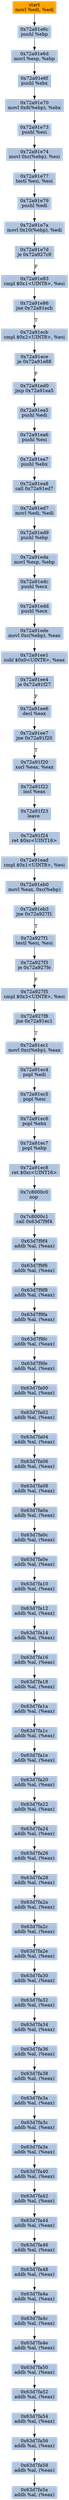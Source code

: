 digraph G {
node[shape=rectangle,style=filled,fillcolor=lightsteelblue,color=lightsteelblue]
bgcolor="transparent"
a0x72a91e6amovl_edi_edi[label="start\nmovl %edi, %edi",color="lightgrey",fillcolor="orange"];
a0x72a91e6cpushl_ebp[label="0x72a91e6c\npushl %ebp"];
a0x72a91e6dmovl_esp_ebp[label="0x72a91e6d\nmovl %esp, %ebp"];
a0x72a91e6fpushl_ebx[label="0x72a91e6f\npushl %ebx"];
a0x72a91e70movl_0x8ebp__ebx[label="0x72a91e70\nmovl 0x8(%ebp), %ebx"];
a0x72a91e73pushl_esi[label="0x72a91e73\npushl %esi"];
a0x72a91e74movl_0xcebp__esi[label="0x72a91e74\nmovl 0xc(%ebp), %esi"];
a0x72a91e77testl_esi_esi[label="0x72a91e77\ntestl %esi, %esi"];
a0x72a91e79pushl_edi[label="0x72a91e79\npushl %edi"];
a0x72a91e7amovl_0x10ebp__edi[label="0x72a91e7a\nmovl 0x10(%ebp), %edi"];
a0x72a91e7dje_0x72a927c9[label="0x72a91e7d\nje 0x72a927c9"];
a0x72a91e83cmpl_0x1UINT8_esi[label="0x72a91e83\ncmpl $0x1<UINT8>, %esi"];
a0x72a91e86jne_0x72a91ecb[label="0x72a91e86\njne 0x72a91ecb"];
a0x72a91ecbcmpl_0x2UINT8_esi[label="0x72a91ecb\ncmpl $0x2<UINT8>, %esi"];
a0x72a91eceje_0x72a91e88[label="0x72a91ece\nje 0x72a91e88"];
a0x72a91ed0jmp_0x72a91ea5[label="0x72a91ed0\njmp 0x72a91ea5"];
a0x72a91ea5pushl_edi[label="0x72a91ea5\npushl %edi"];
a0x72a91ea6pushl_esi[label="0x72a91ea6\npushl %esi"];
a0x72a91ea7pushl_ebx[label="0x72a91ea7\npushl %ebx"];
a0x72a91ea8call_0x72a91ed7[label="0x72a91ea8\ncall 0x72a91ed7"];
a0x72a91ed7movl_edi_edi[label="0x72a91ed7\nmovl %edi, %edi"];
a0x72a91ed9pushl_ebp[label="0x72a91ed9\npushl %ebp"];
a0x72a91edamovl_esp_ebp[label="0x72a91eda\nmovl %esp, %ebp"];
a0x72a91edcpushl_ecx[label="0x72a91edc\npushl %ecx"];
a0x72a91eddpushl_ecx[label="0x72a91edd\npushl %ecx"];
a0x72a91edemovl_0xcebp__eax[label="0x72a91ede\nmovl 0xc(%ebp), %eax"];
a0x72a91ee1subl_0x0UINT8_eax[label="0x72a91ee1\nsubl $0x0<UINT8>, %eax"];
a0x72a91ee4je_0x72a91f27[label="0x72a91ee4\nje 0x72a91f27"];
a0x72a91ee6decl_eax[label="0x72a91ee6\ndecl %eax"];
a0x72a91ee7jne_0x72a91f20[label="0x72a91ee7\njne 0x72a91f20"];
a0x72a91f20xorl_eax_eax[label="0x72a91f20\nxorl %eax, %eax"];
a0x72a91f22incl_eax[label="0x72a91f22\nincl %eax"];
a0x72a91f23leave_[label="0x72a91f23\nleave "];
a0x72a91f24ret_0xcUINT16[label="0x72a91f24\nret $0xc<UINT16>"];
a0x72a91eadcmpl_0x1UINT8_esi[label="0x72a91ead\ncmpl $0x1<UINT8>, %esi"];
a0x72a91eb0movl_eax_0xcebp_[label="0x72a91eb0\nmovl %eax, 0xc(%ebp)"];
a0x72a91eb3jne_0x72a927f1[label="0x72a91eb3\njne 0x72a927f1"];
a0x72a927f1testl_esi_esi[label="0x72a927f1\ntestl %esi, %esi"];
a0x72a927f3je_0x72a927fe[label="0x72a927f3\nje 0x72a927fe"];
a0x72a927f5cmpl_0x3UINT8_esi[label="0x72a927f5\ncmpl $0x3<UINT8>, %esi"];
a0x72a927f8jne_0x72a91ec1[label="0x72a927f8\njne 0x72a91ec1"];
a0x72a91ec1movl_0xcebp__eax[label="0x72a91ec1\nmovl 0xc(%ebp), %eax"];
a0x72a91ec4popl_edi[label="0x72a91ec4\npopl %edi"];
a0x72a91ec5popl_esi[label="0x72a91ec5\npopl %esi"];
a0x72a91ec6popl_ebx[label="0x72a91ec6\npopl %ebx"];
a0x72a91ec7popl_ebp[label="0x72a91ec7\npopl %ebp"];
a0x72a91ec8ret_0xcUINT16[label="0x72a91ec8\nret $0xc<UINT16>"];
a0x7c8000c0nop_[label="0x7c8000c0\nnop "];
a0x7c8000c1call_0x63d7f9f4[label="0x7c8000c1\ncall 0x63d7f9f4"];
a0x63d7f9f4addb_al_eax_[label="0x63d7f9f4\naddb %al, (%eax)"];
a0x63d7f9f6addb_al_eax_[label="0x63d7f9f6\naddb %al, (%eax)"];
a0x63d7f9f8addb_al_eax_[label="0x63d7f9f8\naddb %al, (%eax)"];
a0x63d7f9faaddb_al_eax_[label="0x63d7f9fa\naddb %al, (%eax)"];
a0x63d7f9fcaddb_al_eax_[label="0x63d7f9fc\naddb %al, (%eax)"];
a0x63d7f9feaddb_al_eax_[label="0x63d7f9fe\naddb %al, (%eax)"];
a0x63d7fa00addb_al_eax_[label="0x63d7fa00\naddb %al, (%eax)"];
a0x63d7fa02addb_al_eax_[label="0x63d7fa02\naddb %al, (%eax)"];
a0x63d7fa04addb_al_eax_[label="0x63d7fa04\naddb %al, (%eax)"];
a0x63d7fa06addb_al_eax_[label="0x63d7fa06\naddb %al, (%eax)"];
a0x63d7fa08addb_al_eax_[label="0x63d7fa08\naddb %al, (%eax)"];
a0x63d7fa0aaddb_al_eax_[label="0x63d7fa0a\naddb %al, (%eax)"];
a0x63d7fa0caddb_al_eax_[label="0x63d7fa0c\naddb %al, (%eax)"];
a0x63d7fa0eaddb_al_eax_[label="0x63d7fa0e\naddb %al, (%eax)"];
a0x63d7fa10addb_al_eax_[label="0x63d7fa10\naddb %al, (%eax)"];
a0x63d7fa12addb_al_eax_[label="0x63d7fa12\naddb %al, (%eax)"];
a0x63d7fa14addb_al_eax_[label="0x63d7fa14\naddb %al, (%eax)"];
a0x63d7fa16addb_al_eax_[label="0x63d7fa16\naddb %al, (%eax)"];
a0x63d7fa18addb_al_eax_[label="0x63d7fa18\naddb %al, (%eax)"];
a0x63d7fa1aaddb_al_eax_[label="0x63d7fa1a\naddb %al, (%eax)"];
a0x63d7fa1caddb_al_eax_[label="0x63d7fa1c\naddb %al, (%eax)"];
a0x63d7fa1eaddb_al_eax_[label="0x63d7fa1e\naddb %al, (%eax)"];
a0x63d7fa20addb_al_eax_[label="0x63d7fa20\naddb %al, (%eax)"];
a0x63d7fa22addb_al_eax_[label="0x63d7fa22\naddb %al, (%eax)"];
a0x63d7fa24addb_al_eax_[label="0x63d7fa24\naddb %al, (%eax)"];
a0x63d7fa26addb_al_eax_[label="0x63d7fa26\naddb %al, (%eax)"];
a0x63d7fa28addb_al_eax_[label="0x63d7fa28\naddb %al, (%eax)"];
a0x63d7fa2aaddb_al_eax_[label="0x63d7fa2a\naddb %al, (%eax)"];
a0x63d7fa2caddb_al_eax_[label="0x63d7fa2c\naddb %al, (%eax)"];
a0x63d7fa2eaddb_al_eax_[label="0x63d7fa2e\naddb %al, (%eax)"];
a0x63d7fa30addb_al_eax_[label="0x63d7fa30\naddb %al, (%eax)"];
a0x63d7fa32addb_al_eax_[label="0x63d7fa32\naddb %al, (%eax)"];
a0x63d7fa34addb_al_eax_[label="0x63d7fa34\naddb %al, (%eax)"];
a0x63d7fa36addb_al_eax_[label="0x63d7fa36\naddb %al, (%eax)"];
a0x63d7fa38addb_al_eax_[label="0x63d7fa38\naddb %al, (%eax)"];
a0x63d7fa3aaddb_al_eax_[label="0x63d7fa3a\naddb %al, (%eax)"];
a0x63d7fa3caddb_al_eax_[label="0x63d7fa3c\naddb %al, (%eax)"];
a0x63d7fa3eaddb_al_eax_[label="0x63d7fa3e\naddb %al, (%eax)"];
a0x63d7fa40addb_al_eax_[label="0x63d7fa40\naddb %al, (%eax)"];
a0x63d7fa42addb_al_eax_[label="0x63d7fa42\naddb %al, (%eax)"];
a0x63d7fa44addb_al_eax_[label="0x63d7fa44\naddb %al, (%eax)"];
a0x63d7fa46addb_al_eax_[label="0x63d7fa46\naddb %al, (%eax)"];
a0x63d7fa48addb_al_eax_[label="0x63d7fa48\naddb %al, (%eax)"];
a0x63d7fa4aaddb_al_eax_[label="0x63d7fa4a\naddb %al, (%eax)"];
a0x63d7fa4caddb_al_eax_[label="0x63d7fa4c\naddb %al, (%eax)"];
a0x63d7fa4eaddb_al_eax_[label="0x63d7fa4e\naddb %al, (%eax)"];
a0x63d7fa50addb_al_eax_[label="0x63d7fa50\naddb %al, (%eax)"];
a0x63d7fa52addb_al_eax_[label="0x63d7fa52\naddb %al, (%eax)"];
a0x63d7fa54addb_al_eax_[label="0x63d7fa54\naddb %al, (%eax)"];
a0x63d7fa56addb_al_eax_[label="0x63d7fa56\naddb %al, (%eax)"];
a0x63d7fa58addb_al_eax_[label="0x63d7fa58\naddb %al, (%eax)"];
a0x63d7fa5aaddb_al_eax_[label="0x63d7fa5a\naddb %al, (%eax)"];
a0x72a91e6amovl_edi_edi -> a0x72a91e6cpushl_ebp [color="#000000"];
a0x72a91e6cpushl_ebp -> a0x72a91e6dmovl_esp_ebp [color="#000000"];
a0x72a91e6dmovl_esp_ebp -> a0x72a91e6fpushl_ebx [color="#000000"];
a0x72a91e6fpushl_ebx -> a0x72a91e70movl_0x8ebp__ebx [color="#000000"];
a0x72a91e70movl_0x8ebp__ebx -> a0x72a91e73pushl_esi [color="#000000"];
a0x72a91e73pushl_esi -> a0x72a91e74movl_0xcebp__esi [color="#000000"];
a0x72a91e74movl_0xcebp__esi -> a0x72a91e77testl_esi_esi [color="#000000"];
a0x72a91e77testl_esi_esi -> a0x72a91e79pushl_edi [color="#000000"];
a0x72a91e79pushl_edi -> a0x72a91e7amovl_0x10ebp__edi [color="#000000"];
a0x72a91e7amovl_0x10ebp__edi -> a0x72a91e7dje_0x72a927c9 [color="#000000"];
a0x72a91e7dje_0x72a927c9 -> a0x72a91e83cmpl_0x1UINT8_esi [color="#000000",label="F"];
a0x72a91e83cmpl_0x1UINT8_esi -> a0x72a91e86jne_0x72a91ecb [color="#000000"];
a0x72a91e86jne_0x72a91ecb -> a0x72a91ecbcmpl_0x2UINT8_esi [color="#000000",label="T"];
a0x72a91ecbcmpl_0x2UINT8_esi -> a0x72a91eceje_0x72a91e88 [color="#000000"];
a0x72a91eceje_0x72a91e88 -> a0x72a91ed0jmp_0x72a91ea5 [color="#000000",label="F"];
a0x72a91ed0jmp_0x72a91ea5 -> a0x72a91ea5pushl_edi [color="#000000"];
a0x72a91ea5pushl_edi -> a0x72a91ea6pushl_esi [color="#000000"];
a0x72a91ea6pushl_esi -> a0x72a91ea7pushl_ebx [color="#000000"];
a0x72a91ea7pushl_ebx -> a0x72a91ea8call_0x72a91ed7 [color="#000000"];
a0x72a91ea8call_0x72a91ed7 -> a0x72a91ed7movl_edi_edi [color="#000000"];
a0x72a91ed7movl_edi_edi -> a0x72a91ed9pushl_ebp [color="#000000"];
a0x72a91ed9pushl_ebp -> a0x72a91edamovl_esp_ebp [color="#000000"];
a0x72a91edamovl_esp_ebp -> a0x72a91edcpushl_ecx [color="#000000"];
a0x72a91edcpushl_ecx -> a0x72a91eddpushl_ecx [color="#000000"];
a0x72a91eddpushl_ecx -> a0x72a91edemovl_0xcebp__eax [color="#000000"];
a0x72a91edemovl_0xcebp__eax -> a0x72a91ee1subl_0x0UINT8_eax [color="#000000"];
a0x72a91ee1subl_0x0UINT8_eax -> a0x72a91ee4je_0x72a91f27 [color="#000000"];
a0x72a91ee4je_0x72a91f27 -> a0x72a91ee6decl_eax [color="#000000",label="F"];
a0x72a91ee6decl_eax -> a0x72a91ee7jne_0x72a91f20 [color="#000000"];
a0x72a91ee7jne_0x72a91f20 -> a0x72a91f20xorl_eax_eax [color="#000000",label="T"];
a0x72a91f20xorl_eax_eax -> a0x72a91f22incl_eax [color="#000000"];
a0x72a91f22incl_eax -> a0x72a91f23leave_ [color="#000000"];
a0x72a91f23leave_ -> a0x72a91f24ret_0xcUINT16 [color="#000000"];
a0x72a91f24ret_0xcUINT16 -> a0x72a91eadcmpl_0x1UINT8_esi [color="#000000"];
a0x72a91eadcmpl_0x1UINT8_esi -> a0x72a91eb0movl_eax_0xcebp_ [color="#000000"];
a0x72a91eb0movl_eax_0xcebp_ -> a0x72a91eb3jne_0x72a927f1 [color="#000000"];
a0x72a91eb3jne_0x72a927f1 -> a0x72a927f1testl_esi_esi [color="#000000",label="T"];
a0x72a927f1testl_esi_esi -> a0x72a927f3je_0x72a927fe [color="#000000"];
a0x72a927f3je_0x72a927fe -> a0x72a927f5cmpl_0x3UINT8_esi [color="#000000",label="F"];
a0x72a927f5cmpl_0x3UINT8_esi -> a0x72a927f8jne_0x72a91ec1 [color="#000000"];
a0x72a927f8jne_0x72a91ec1 -> a0x72a91ec1movl_0xcebp__eax [color="#000000",label="T"];
a0x72a91ec1movl_0xcebp__eax -> a0x72a91ec4popl_edi [color="#000000"];
a0x72a91ec4popl_edi -> a0x72a91ec5popl_esi [color="#000000"];
a0x72a91ec5popl_esi -> a0x72a91ec6popl_ebx [color="#000000"];
a0x72a91ec6popl_ebx -> a0x72a91ec7popl_ebp [color="#000000"];
a0x72a91ec7popl_ebp -> a0x72a91ec8ret_0xcUINT16 [color="#000000"];
a0x72a91ec8ret_0xcUINT16 -> a0x7c8000c0nop_ [color="#000000"];
a0x7c8000c0nop_ -> a0x7c8000c1call_0x63d7f9f4 [color="#000000"];
a0x7c8000c1call_0x63d7f9f4 -> a0x63d7f9f4addb_al_eax_ [color="#000000"];
a0x63d7f9f4addb_al_eax_ -> a0x63d7f9f6addb_al_eax_ [color="#000000"];
a0x63d7f9f6addb_al_eax_ -> a0x63d7f9f8addb_al_eax_ [color="#000000"];
a0x63d7f9f8addb_al_eax_ -> a0x63d7f9faaddb_al_eax_ [color="#000000"];
a0x63d7f9faaddb_al_eax_ -> a0x63d7f9fcaddb_al_eax_ [color="#000000"];
a0x63d7f9fcaddb_al_eax_ -> a0x63d7f9feaddb_al_eax_ [color="#000000"];
a0x63d7f9feaddb_al_eax_ -> a0x63d7fa00addb_al_eax_ [color="#000000"];
a0x63d7fa00addb_al_eax_ -> a0x63d7fa02addb_al_eax_ [color="#000000"];
a0x63d7fa02addb_al_eax_ -> a0x63d7fa04addb_al_eax_ [color="#000000"];
a0x63d7fa04addb_al_eax_ -> a0x63d7fa06addb_al_eax_ [color="#000000"];
a0x63d7fa06addb_al_eax_ -> a0x63d7fa08addb_al_eax_ [color="#000000"];
a0x63d7fa08addb_al_eax_ -> a0x63d7fa0aaddb_al_eax_ [color="#000000"];
a0x63d7fa0aaddb_al_eax_ -> a0x63d7fa0caddb_al_eax_ [color="#000000"];
a0x63d7fa0caddb_al_eax_ -> a0x63d7fa0eaddb_al_eax_ [color="#000000"];
a0x63d7fa0eaddb_al_eax_ -> a0x63d7fa10addb_al_eax_ [color="#000000"];
a0x63d7fa10addb_al_eax_ -> a0x63d7fa12addb_al_eax_ [color="#000000"];
a0x63d7fa12addb_al_eax_ -> a0x63d7fa14addb_al_eax_ [color="#000000"];
a0x63d7fa14addb_al_eax_ -> a0x63d7fa16addb_al_eax_ [color="#000000"];
a0x63d7fa16addb_al_eax_ -> a0x63d7fa18addb_al_eax_ [color="#000000"];
a0x63d7fa18addb_al_eax_ -> a0x63d7fa1aaddb_al_eax_ [color="#000000"];
a0x63d7fa1aaddb_al_eax_ -> a0x63d7fa1caddb_al_eax_ [color="#000000"];
a0x63d7fa1caddb_al_eax_ -> a0x63d7fa1eaddb_al_eax_ [color="#000000"];
a0x63d7fa1eaddb_al_eax_ -> a0x63d7fa20addb_al_eax_ [color="#000000"];
a0x63d7fa20addb_al_eax_ -> a0x63d7fa22addb_al_eax_ [color="#000000"];
a0x63d7fa22addb_al_eax_ -> a0x63d7fa24addb_al_eax_ [color="#000000"];
a0x63d7fa24addb_al_eax_ -> a0x63d7fa26addb_al_eax_ [color="#000000"];
a0x63d7fa26addb_al_eax_ -> a0x63d7fa28addb_al_eax_ [color="#000000"];
a0x63d7fa28addb_al_eax_ -> a0x63d7fa2aaddb_al_eax_ [color="#000000"];
a0x63d7fa2aaddb_al_eax_ -> a0x63d7fa2caddb_al_eax_ [color="#000000"];
a0x63d7fa2caddb_al_eax_ -> a0x63d7fa2eaddb_al_eax_ [color="#000000"];
a0x63d7fa2eaddb_al_eax_ -> a0x63d7fa30addb_al_eax_ [color="#000000"];
a0x63d7fa30addb_al_eax_ -> a0x63d7fa32addb_al_eax_ [color="#000000"];
a0x63d7fa32addb_al_eax_ -> a0x63d7fa34addb_al_eax_ [color="#000000"];
a0x63d7fa34addb_al_eax_ -> a0x63d7fa36addb_al_eax_ [color="#000000"];
a0x63d7fa36addb_al_eax_ -> a0x63d7fa38addb_al_eax_ [color="#000000"];
a0x63d7fa38addb_al_eax_ -> a0x63d7fa3aaddb_al_eax_ [color="#000000"];
a0x63d7fa3aaddb_al_eax_ -> a0x63d7fa3caddb_al_eax_ [color="#000000"];
a0x63d7fa3caddb_al_eax_ -> a0x63d7fa3eaddb_al_eax_ [color="#000000"];
a0x63d7fa3eaddb_al_eax_ -> a0x63d7fa40addb_al_eax_ [color="#000000"];
a0x63d7fa40addb_al_eax_ -> a0x63d7fa42addb_al_eax_ [color="#000000"];
a0x63d7fa42addb_al_eax_ -> a0x63d7fa44addb_al_eax_ [color="#000000"];
a0x63d7fa44addb_al_eax_ -> a0x63d7fa46addb_al_eax_ [color="#000000"];
a0x63d7fa46addb_al_eax_ -> a0x63d7fa48addb_al_eax_ [color="#000000"];
a0x63d7fa48addb_al_eax_ -> a0x63d7fa4aaddb_al_eax_ [color="#000000"];
a0x63d7fa4aaddb_al_eax_ -> a0x63d7fa4caddb_al_eax_ [color="#000000"];
a0x63d7fa4caddb_al_eax_ -> a0x63d7fa4eaddb_al_eax_ [color="#000000"];
a0x63d7fa4eaddb_al_eax_ -> a0x63d7fa50addb_al_eax_ [color="#000000"];
a0x63d7fa50addb_al_eax_ -> a0x63d7fa52addb_al_eax_ [color="#000000"];
a0x63d7fa52addb_al_eax_ -> a0x63d7fa54addb_al_eax_ [color="#000000"];
a0x63d7fa54addb_al_eax_ -> a0x63d7fa56addb_al_eax_ [color="#000000"];
a0x63d7fa56addb_al_eax_ -> a0x63d7fa58addb_al_eax_ [color="#000000"];
a0x63d7fa58addb_al_eax_ -> a0x63d7fa5aaddb_al_eax_ [color="#000000"];
}

